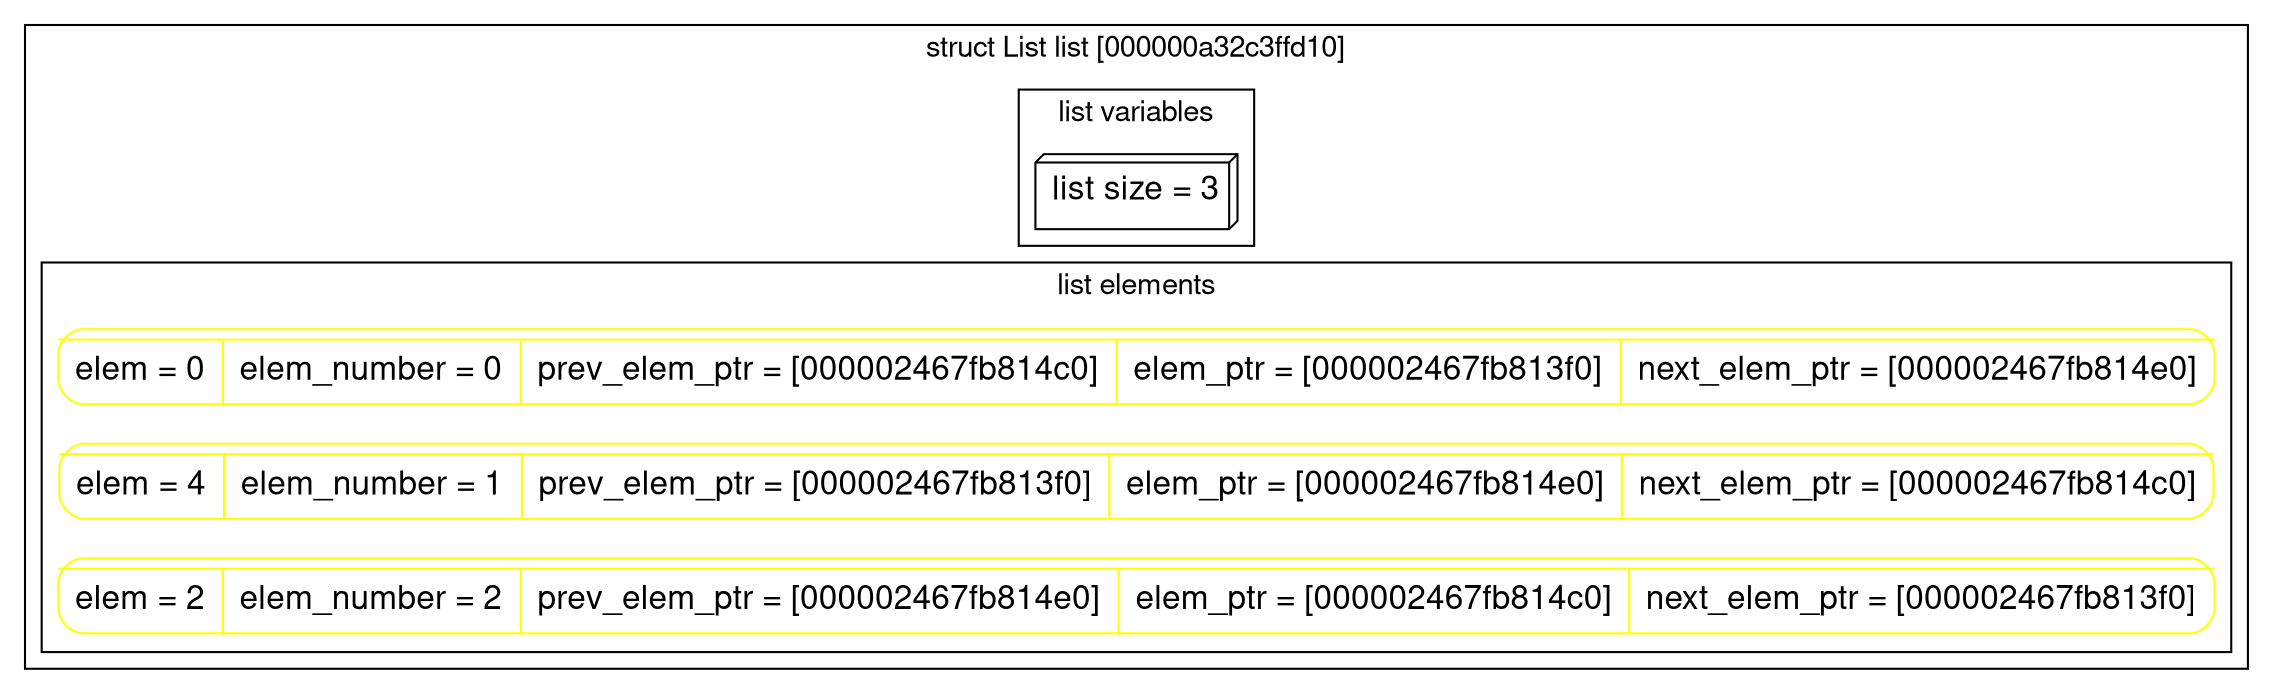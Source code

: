 digraph G {
rankdir = "LR";
graph [splines=ortho];
subgraph cluster0 {
label = "struct List list [000000a32c3ffd10]";fontname="Helvetica,Arial,sans-serif";
node [fontname="Helvetica,Arial,sans-serif" fontsize = "16" ];
edge [fontname="Helvetica,Arial,sans-serif"];
subgraph cluster1 {
rankdir = "TB";
label = "list variables"list_size [shape=box3d, label="list size = 3"];
}
subgraph cluster2 {
label = "list elements"
"node0" [ label = "struct List_elem list_elem_ptr [000002467fb813f0] <f1> | { <f0> elem = 0 | <f1> elem_number = 0 | <f2> prev_elem_ptr = [000002467fb814c0] | <f3> elem_ptr = [000002467fb813f0] | <f4> next_elem_ptr = [000002467fb814e0] } " shape = "Mrecord", color="Yellow"];
"node1" [ label = "struct List_elem list_elem_ptr [000002467fb814e0] <f1> | { <f0> elem = 4 | <f1> elem_number = 1 | <f2> prev_elem_ptr = [000002467fb813f0] | <f3> elem_ptr = [000002467fb814e0] | <f4> next_elem_ptr = [000002467fb814c0] } " shape = "Mrecord", color="Yellow"];
"node2" [ label = "struct List_elem list_elem_ptr [000002467fb814c0] <f1> | { <f0> elem = 2 | <f1> elem_number = 2 | <f2> prev_elem_ptr = [000002467fb814e0] | <f3> elem_ptr = [000002467fb814c0] | <f4> next_elem_ptr = [000002467fb813f0] } " shape = "Mrecord", color="Yellow"];
} } }
